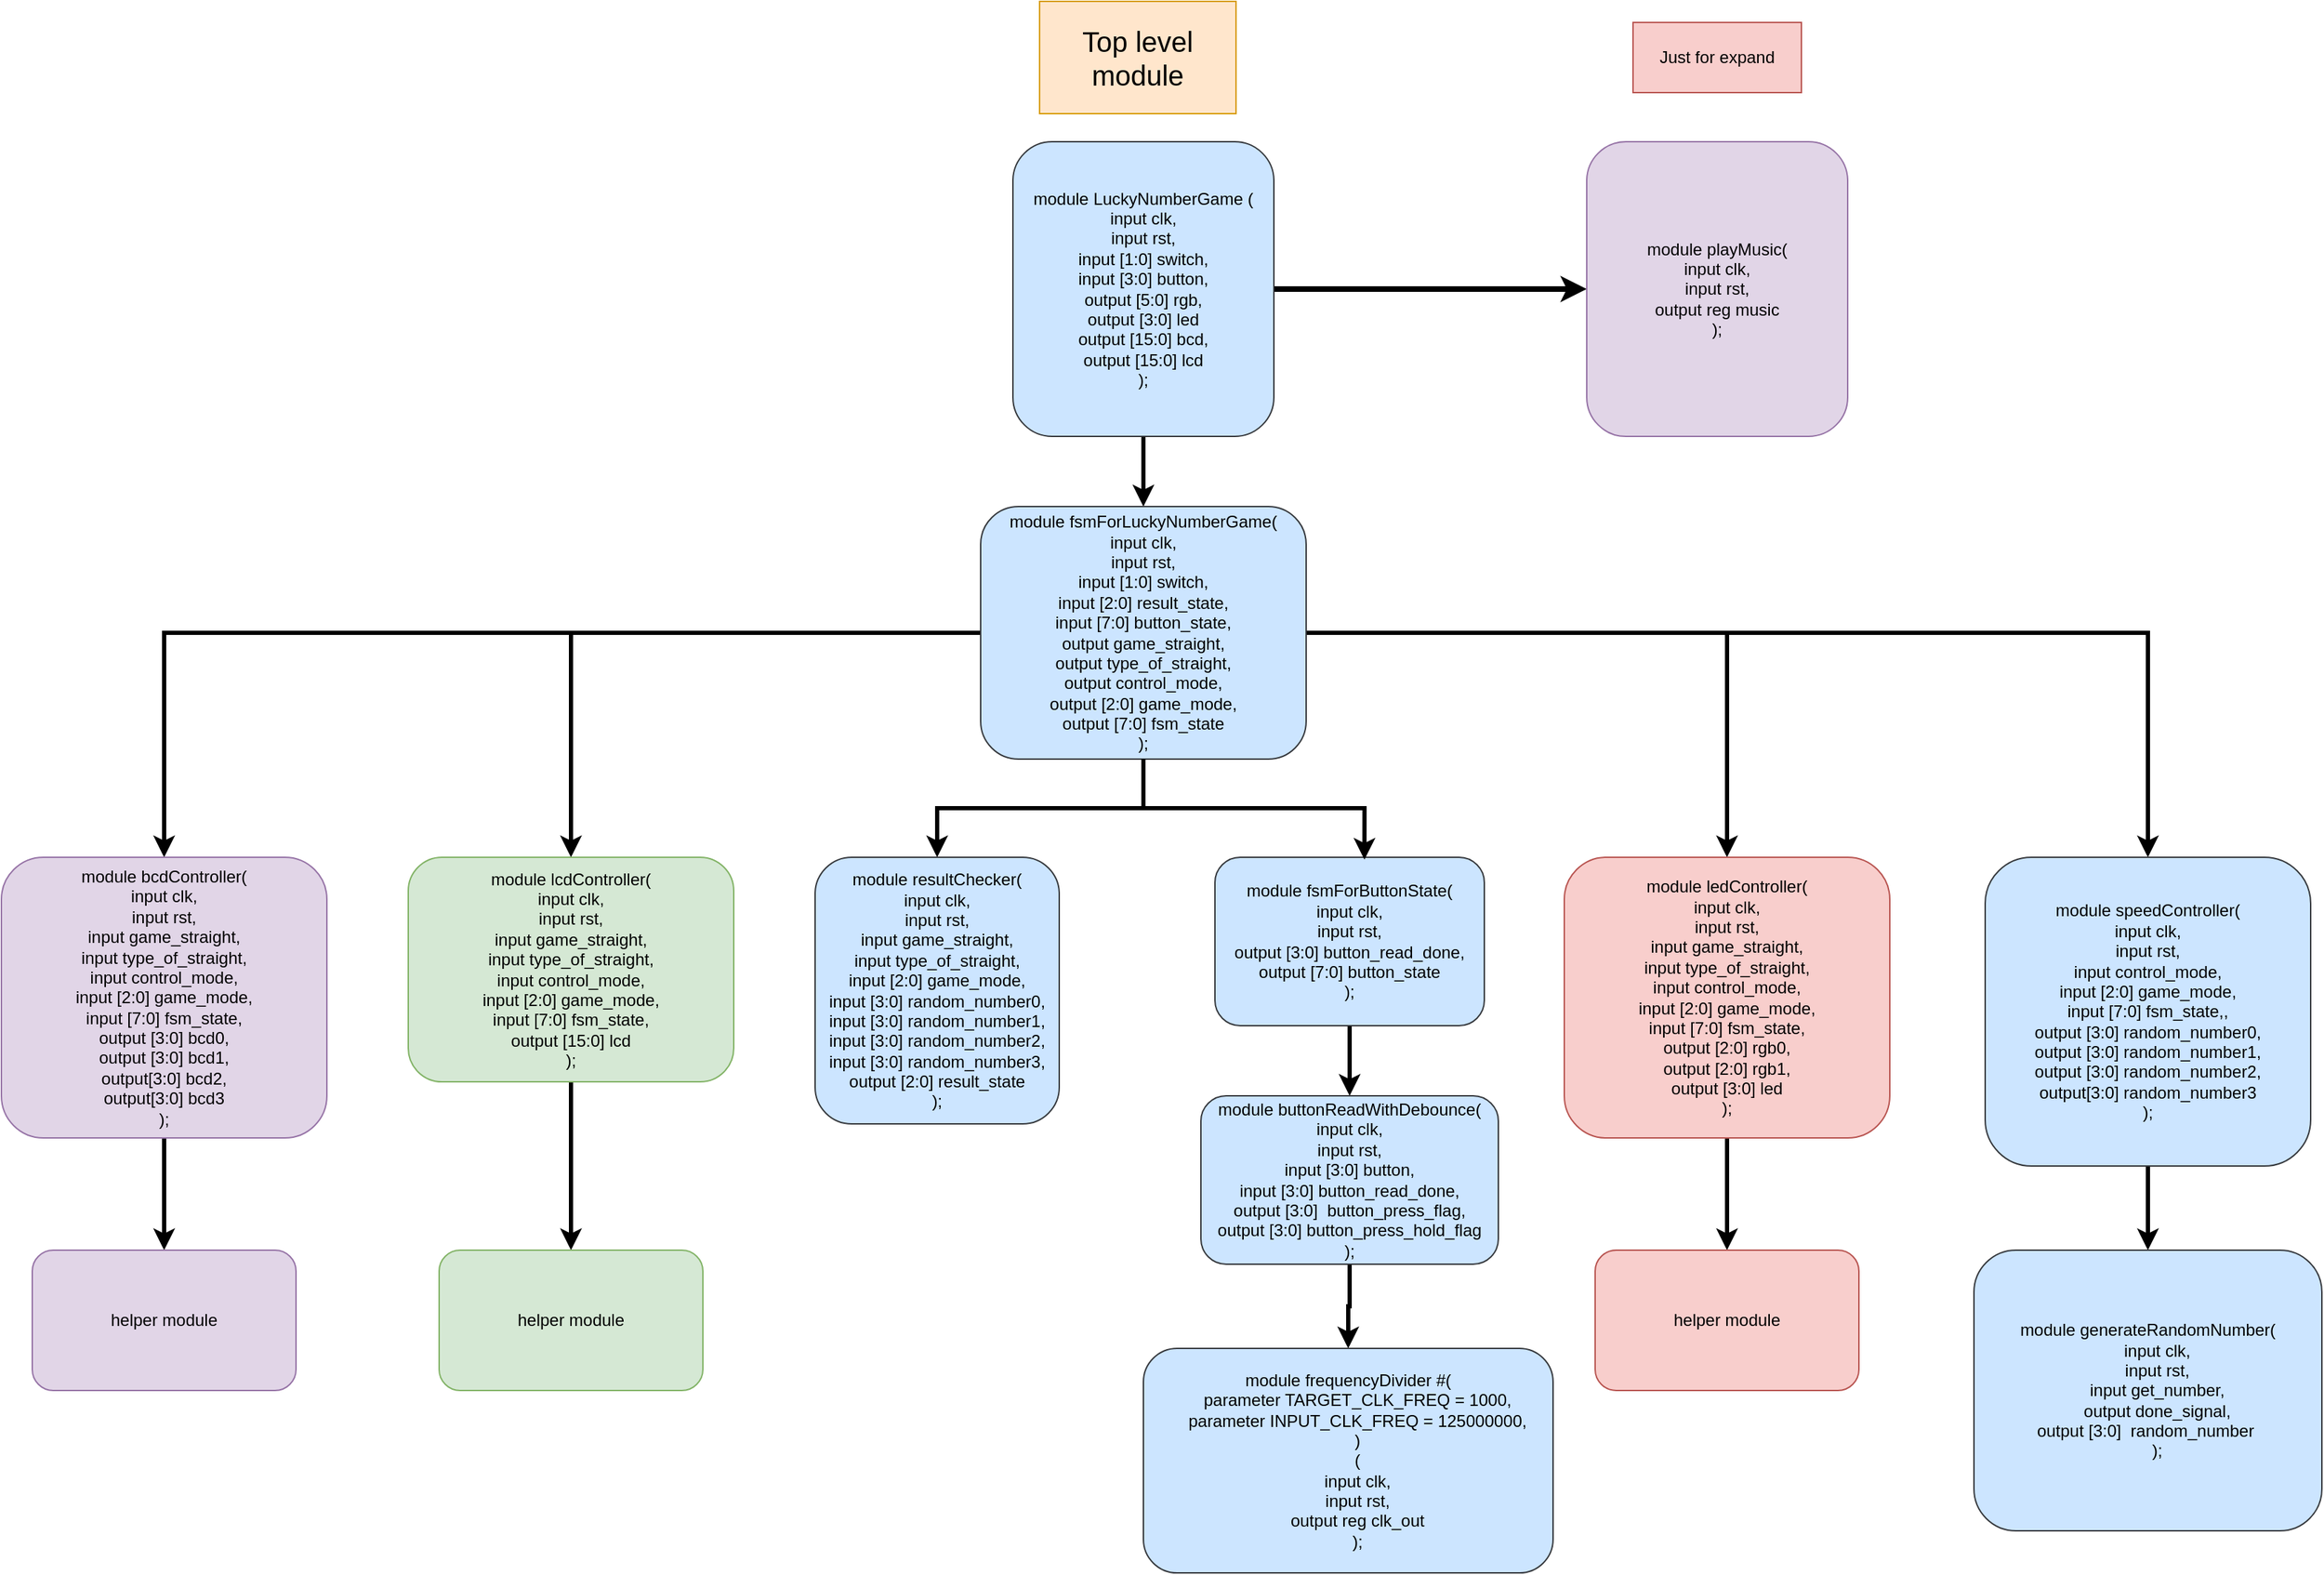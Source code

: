 <mxfile version="24.8.2">
  <diagram name="Trang-1" id="_Kgdst20RLDARL7_TV8L">
    <mxGraphModel dx="1498" dy="389" grid="1" gridSize="10" guides="1" tooltips="1" connect="1" arrows="1" fold="1" page="1" pageScale="1" pageWidth="827" pageHeight="1169" math="0" shadow="0">
      <root>
        <mxCell id="0" />
        <mxCell id="1" parent="0" />
        <mxCell id="vWVMO-xU8ZEmeTkblkzG-5" style="edgeStyle=orthogonalEdgeStyle;rounded=0;orthogonalLoop=1;jettySize=auto;html=1;entryX=0.5;entryY=0;entryDx=0;entryDy=0;strokeWidth=3;" parent="1" source="vWVMO-xU8ZEmeTkblkzG-1" target="vWVMO-xU8ZEmeTkblkzG-2" edge="1">
          <mxGeometry relative="1" as="geometry" />
        </mxCell>
        <mxCell id="j5ymkjZYho3_YVoNhxPD-2" value="" style="edgeStyle=orthogonalEdgeStyle;rounded=0;orthogonalLoop=1;jettySize=auto;html=1;strokeWidth=4;" parent="1" source="vWVMO-xU8ZEmeTkblkzG-1" target="j5ymkjZYho3_YVoNhxPD-1" edge="1">
          <mxGeometry relative="1" as="geometry" />
        </mxCell>
        <mxCell id="vWVMO-xU8ZEmeTkblkzG-1" value="module LuckyNumberGame (&lt;br&gt;    input clk,&lt;br&gt;    input rst,&lt;br&gt;    input [1:0] switch,&lt;div&gt;input [3:0] button,&lt;/div&gt;&lt;div&gt;output [5:0] rgb,&lt;/div&gt;&lt;div&gt;&lt;div&gt;    output [3:0] led&lt;/div&gt;&lt;div&gt;output [15:0] bcd,&lt;/div&gt;&lt;div&gt;output [15:0] lcd&lt;/div&gt;&lt;div&gt;);&lt;/div&gt;&lt;/div&gt;" style="rounded=1;whiteSpace=wrap;html=1;fillColor=#cce5ff;strokeColor=#36393d;" parent="1" vertex="1">
          <mxGeometry x="321" y="125" width="186" height="210" as="geometry" />
        </mxCell>
        <mxCell id="vWVMO-xU8ZEmeTkblkzG-18" style="edgeStyle=orthogonalEdgeStyle;rounded=0;orthogonalLoop=1;jettySize=auto;html=1;entryX=0.5;entryY=0;entryDx=0;entryDy=0;strokeWidth=3;" parent="1" source="vWVMO-xU8ZEmeTkblkzG-2" target="vWVMO-xU8ZEmeTkblkzG-16" edge="1">
          <mxGeometry relative="1" as="geometry" />
        </mxCell>
        <mxCell id="vWVMO-xU8ZEmeTkblkzG-25" value="" style="edgeStyle=orthogonalEdgeStyle;rounded=0;orthogonalLoop=1;jettySize=auto;html=1;strokeWidth=3;" parent="1" source="vWVMO-xU8ZEmeTkblkzG-2" target="vWVMO-xU8ZEmeTkblkzG-24" edge="1">
          <mxGeometry relative="1" as="geometry" />
        </mxCell>
        <mxCell id="vWVMO-xU8ZEmeTkblkzG-30" value="" style="edgeStyle=orthogonalEdgeStyle;rounded=0;orthogonalLoop=1;jettySize=auto;html=1;strokeWidth=3;" parent="1" source="vWVMO-xU8ZEmeTkblkzG-2" target="vWVMO-xU8ZEmeTkblkzG-29" edge="1">
          <mxGeometry relative="1" as="geometry" />
        </mxCell>
        <mxCell id="vWVMO-xU8ZEmeTkblkzG-32" value="" style="edgeStyle=orthogonalEdgeStyle;rounded=0;orthogonalLoop=1;jettySize=auto;html=1;strokeWidth=3;" parent="1" source="vWVMO-xU8ZEmeTkblkzG-2" target="vWVMO-xU8ZEmeTkblkzG-31" edge="1">
          <mxGeometry relative="1" as="geometry" />
        </mxCell>
        <mxCell id="BqZeJ_RI2WUfUHeWkt50-5" style="edgeStyle=orthogonalEdgeStyle;rounded=0;orthogonalLoop=1;jettySize=auto;html=1;entryX=0.5;entryY=0;entryDx=0;entryDy=0;strokeWidth=3;" parent="1" source="vWVMO-xU8ZEmeTkblkzG-2" target="ys7UZcbF6yQOfyPPHSMO-8" edge="1">
          <mxGeometry relative="1" as="geometry" />
        </mxCell>
        <mxCell id="vWVMO-xU8ZEmeTkblkzG-2" value="module fsmForLuckyNumberGame(&lt;div&gt;input clk,&lt;/div&gt;&lt;div&gt;input rst,&lt;/div&gt;&lt;div&gt;input [1:0] switch,&lt;/div&gt;&lt;div&gt;input [2:0] result_state,&lt;/div&gt;&lt;div&gt;input [7:0] button_state,&lt;/div&gt;&lt;div&gt;output game_straight,&lt;br&gt;&lt;/div&gt;&lt;div&gt;output type_of_straight,&lt;br&gt;&lt;/div&gt;&lt;div&gt;output control_mode,&lt;/div&gt;&lt;div&gt;output [2:0] game_mode,&lt;/div&gt;&lt;div&gt;output [7:0] fsm_state&lt;/div&gt;&lt;div&gt;);&lt;/div&gt;" style="whiteSpace=wrap;html=1;fillColor=#cce5ff;strokeColor=#36393d;rounded=1;" parent="1" vertex="1">
          <mxGeometry x="298" y="385" width="232" height="180" as="geometry" />
        </mxCell>
        <mxCell id="BqZeJ_RI2WUfUHeWkt50-7" style="edgeStyle=orthogonalEdgeStyle;rounded=0;orthogonalLoop=1;jettySize=auto;html=1;entryX=0.5;entryY=0;entryDx=0;entryDy=0;strokeWidth=3;" parent="1" source="vWVMO-xU8ZEmeTkblkzG-6" target="vWVMO-xU8ZEmeTkblkzG-10" edge="1">
          <mxGeometry relative="1" as="geometry" />
        </mxCell>
        <mxCell id="vWVMO-xU8ZEmeTkblkzG-6" value="module fsmForButtonState(&lt;div&gt;input clk,&lt;/div&gt;&lt;div&gt;input rst,&lt;/div&gt;&lt;div&gt;output [3:0] button_read_done,&lt;/div&gt;&lt;div&gt;output [7:0] button_state&lt;/div&gt;&lt;div&gt;);&lt;/div&gt;" style="whiteSpace=wrap;html=1;fillColor=#cce5ff;strokeColor=#36393d;rounded=1;" parent="1" vertex="1">
          <mxGeometry x="465" y="635" width="192" height="120" as="geometry" />
        </mxCell>
        <mxCell id="vWVMO-xU8ZEmeTkblkzG-8" value="&lt;font style=&quot;font-size: 20px;&quot;&gt;Top level module&lt;/font&gt;" style="text;strokeColor=#d79b00;align=center;fillColor=#ffe6cc;html=1;verticalAlign=middle;whiteSpace=wrap;rounded=0;" parent="1" vertex="1">
          <mxGeometry x="340" y="25" width="140" height="80" as="geometry" />
        </mxCell>
        <mxCell id="BqZeJ_RI2WUfUHeWkt50-8" style="edgeStyle=orthogonalEdgeStyle;rounded=0;orthogonalLoop=1;jettySize=auto;html=1;entryX=0.5;entryY=0;entryDx=0;entryDy=0;strokeWidth=3;" parent="1" source="vWVMO-xU8ZEmeTkblkzG-10" target="vWVMO-xU8ZEmeTkblkzG-13" edge="1">
          <mxGeometry relative="1" as="geometry" />
        </mxCell>
        <mxCell id="vWVMO-xU8ZEmeTkblkzG-10" value="module buttonReadWithDebounce(&lt;div&gt;input clk,&lt;/div&gt;&lt;div&gt;input rst,&lt;/div&gt;&lt;div&gt;input [3:0] button,&lt;/div&gt;&lt;div&gt;input [3:0] button_read_done,&lt;/div&gt;&lt;div&gt;output [3:0]&amp;nbsp; button_press_flag,&lt;/div&gt;&lt;div&gt;output [3:0] button_press_hold_flag&lt;/div&gt;&lt;div&gt;);&lt;/div&gt;" style="whiteSpace=wrap;html=1;fillColor=#cce5ff;strokeColor=#36393d;rounded=1;" parent="1" vertex="1">
          <mxGeometry x="455" y="805" width="212" height="120" as="geometry" />
        </mxCell>
        <mxCell id="vWVMO-xU8ZEmeTkblkzG-13" value="&lt;div&gt;module frequencyDivider #(&lt;/div&gt;&lt;div&gt;&amp;nbsp; &amp;nbsp; parameter TARGET_CLK_FREQ = 1000,&lt;/div&gt;&lt;div&gt;&amp;nbsp; &amp;nbsp; parameter INPUT_CLK_FREQ = 125000000,&lt;/div&gt;&lt;div&gt;&amp;nbsp; &amp;nbsp; )&lt;/div&gt;&lt;div&gt;&amp;nbsp; &amp;nbsp; (&lt;/div&gt;&lt;div&gt;&amp;nbsp; &amp;nbsp; input clk,&lt;/div&gt;&lt;div&gt;&amp;nbsp; &amp;nbsp; input rst,&lt;/div&gt;&lt;div&gt;&amp;nbsp; &amp;nbsp; output reg clk_out&lt;/div&gt;&lt;div&gt;&amp;nbsp; &amp;nbsp; );&lt;/div&gt;" style="whiteSpace=wrap;html=1;fillColor=#cce5ff;strokeColor=#36393d;rounded=1;" parent="1" vertex="1">
          <mxGeometry x="414" y="985" width="292" height="160" as="geometry" />
        </mxCell>
        <mxCell id="vWVMO-xU8ZEmeTkblkzG-20" value="" style="edgeStyle=orthogonalEdgeStyle;rounded=0;orthogonalLoop=1;jettySize=auto;html=1;strokeWidth=3;" parent="1" source="vWVMO-xU8ZEmeTkblkzG-16" target="vWVMO-xU8ZEmeTkblkzG-19" edge="1">
          <mxGeometry relative="1" as="geometry" />
        </mxCell>
        <mxCell id="vWVMO-xU8ZEmeTkblkzG-16" value="module lcdController(&lt;div&gt;input clk,&lt;/div&gt;&lt;div&gt;input rst,&lt;/div&gt;&lt;div&gt;input game_straight,&lt;/div&gt;&lt;div&gt;input type_of_straight,&lt;/div&gt;&lt;div&gt;input control_mode,&lt;/div&gt;&lt;div&gt;input [2:0] game_mode,&lt;/div&gt;&lt;div&gt;input [7:0] fsm_state,&lt;/div&gt;&lt;div&gt;output [15:0] lcd&lt;/div&gt;&lt;div&gt;);&lt;/div&gt;" style="whiteSpace=wrap;html=1;fillColor=#d5e8d4;strokeColor=#82b366;rounded=1;" parent="1" vertex="1">
          <mxGeometry x="-110" y="635" width="232" height="160" as="geometry" />
        </mxCell>
        <mxCell id="vWVMO-xU8ZEmeTkblkzG-19" value="helper module" style="whiteSpace=wrap;html=1;fillColor=#d5e8d4;strokeColor=#82b366;rounded=1;" parent="1" vertex="1">
          <mxGeometry x="-88" y="915" width="188" height="100" as="geometry" />
        </mxCell>
        <mxCell id="vWVMO-xU8ZEmeTkblkzG-45" style="edgeStyle=orthogonalEdgeStyle;rounded=0;orthogonalLoop=1;jettySize=auto;html=1;entryX=0.5;entryY=0;entryDx=0;entryDy=0;strokeWidth=3;" parent="1" source="vWVMO-xU8ZEmeTkblkzG-24" target="vWVMO-xU8ZEmeTkblkzG-44" edge="1">
          <mxGeometry relative="1" as="geometry" />
        </mxCell>
        <mxCell id="vWVMO-xU8ZEmeTkblkzG-24" value="module ledController(&lt;div&gt;input clk,&lt;/div&gt;&lt;div&gt;input rst,&lt;/div&gt;&lt;div&gt;&lt;div&gt;input game_straight,&lt;/div&gt;&lt;div&gt;input type_of_straight,&lt;/div&gt;&lt;div&gt;input control_mode,&lt;/div&gt;&lt;div&gt;input [2:0] game_mode,&lt;/div&gt;&lt;div&gt;input [7:0] fsm_state,&lt;/div&gt;&lt;/div&gt;&lt;div&gt;output [2:0] rgb0,&lt;/div&gt;&lt;div&gt;output [2:0] rgb1,&lt;/div&gt;&lt;div&gt;output [3:0] led&lt;/div&gt;&lt;div&gt;);&lt;/div&gt;" style="whiteSpace=wrap;html=1;fillColor=#f8cecc;strokeColor=#b85450;rounded=1;" parent="1" vertex="1">
          <mxGeometry x="714" y="635" width="232" height="200" as="geometry" />
        </mxCell>
        <mxCell id="vWVMO-xU8ZEmeTkblkzG-42" value="" style="edgeStyle=orthogonalEdgeStyle;rounded=0;orthogonalLoop=1;jettySize=auto;html=1;strokeWidth=3;" parent="1" source="vWVMO-xU8ZEmeTkblkzG-29" edge="1">
          <mxGeometry relative="1" as="geometry">
            <mxPoint x="-284.0" y="915" as="targetPoint" />
          </mxGeometry>
        </mxCell>
        <mxCell id="vWVMO-xU8ZEmeTkblkzG-29" value="module bcdController(&lt;div&gt;input clk,&lt;/div&gt;&lt;div&gt;input rst,&lt;/div&gt;&lt;div&gt;&lt;div&gt;input game_straight,&lt;/div&gt;&lt;div&gt;input type_of_straight,&lt;/div&gt;&lt;div&gt;input control_mode,&lt;/div&gt;&lt;div&gt;input [2:0] game_mode,&lt;/div&gt;&lt;div&gt;input [7:0] fsm_state,&lt;/div&gt;&lt;/div&gt;&lt;div&gt;output [3:0] bcd0,&lt;/div&gt;&lt;div&gt;output [3:0] bcd1,&lt;/div&gt;&lt;div&gt;output[3:0] bcd2,&lt;/div&gt;&lt;div&gt;output[3:0] bcd3&lt;/div&gt;&lt;div&gt;);&lt;/div&gt;" style="whiteSpace=wrap;html=1;fillColor=#e1d5e7;strokeColor=#9673a6;rounded=1;" parent="1" vertex="1">
          <mxGeometry x="-400" y="635" width="232" height="200" as="geometry" />
        </mxCell>
        <mxCell id="vWVMO-xU8ZEmeTkblkzG-38" value="" style="edgeStyle=orthogonalEdgeStyle;rounded=0;orthogonalLoop=1;jettySize=auto;html=1;strokeWidth=3;" parent="1" source="vWVMO-xU8ZEmeTkblkzG-31" target="vWVMO-xU8ZEmeTkblkzG-37" edge="1">
          <mxGeometry relative="1" as="geometry" />
        </mxCell>
        <mxCell id="vWVMO-xU8ZEmeTkblkzG-31" value="module speedController(&lt;div&gt;input clk,&lt;/div&gt;&lt;div&gt;input rst,&lt;/div&gt;&lt;div&gt;&lt;div&gt;input control_mode,&lt;/div&gt;&lt;div&gt;input [2:0] game_mode,&lt;/div&gt;&lt;div&gt;input [7:0] fsm_state,&lt;span style=&quot;background-color: initial;&quot;&gt;,&lt;/span&gt;&lt;/div&gt;&lt;/div&gt;&lt;div&gt;output [3:0] random_number0,&lt;/div&gt;&lt;div&gt;output [3:0] random_number1,&lt;/div&gt;&lt;div&gt;output [3:0] random_number2,&lt;/div&gt;&lt;div&gt;output[3:0] random_number3&lt;/div&gt;&lt;div&gt;);&lt;/div&gt;" style="whiteSpace=wrap;html=1;fillColor=#cce5ff;strokeColor=#36393d;rounded=1;" parent="1" vertex="1">
          <mxGeometry x="1014" y="635" width="232" height="220" as="geometry" />
        </mxCell>
        <mxCell id="vWVMO-xU8ZEmeTkblkzG-37" value="&lt;div&gt;module generateRandomNumber(&lt;/div&gt;&lt;div&gt;&amp;nbsp; &amp;nbsp; input clk,&lt;/div&gt;&lt;div&gt;&amp;nbsp; &amp;nbsp; input rst,&lt;/div&gt;&lt;div&gt;&amp;nbsp; &amp;nbsp; input get_number,&lt;/div&gt;&lt;div&gt;&amp;nbsp; &amp;nbsp; output done_signal,&lt;/div&gt;&lt;div&gt;&amp;nbsp; &amp;nbsp; output [3:0]&amp;nbsp; random_number&amp;nbsp; &amp;nbsp; &amp;nbsp;&lt;/div&gt;&lt;div&gt;&amp;nbsp; &amp;nbsp; );&lt;/div&gt;" style="whiteSpace=wrap;html=1;fillColor=#cce5ff;strokeColor=#36393d;rounded=1;" parent="1" vertex="1">
          <mxGeometry x="1006" y="915" width="248" height="200" as="geometry" />
        </mxCell>
        <mxCell id="vWVMO-xU8ZEmeTkblkzG-43" value="helper module" style="whiteSpace=wrap;html=1;fillColor=#e1d5e7;strokeColor=#9673a6;rounded=1;" parent="1" vertex="1">
          <mxGeometry x="-378" y="915" width="188" height="100" as="geometry" />
        </mxCell>
        <mxCell id="vWVMO-xU8ZEmeTkblkzG-44" value="helper module" style="whiteSpace=wrap;html=1;fillColor=#f8cecc;strokeColor=#b85450;rounded=1;" parent="1" vertex="1">
          <mxGeometry x="736" y="915" width="188" height="100" as="geometry" />
        </mxCell>
        <mxCell id="ys7UZcbF6yQOfyPPHSMO-8" value="module resultChecker(&lt;div&gt;input clk,&lt;/div&gt;&lt;div&gt;input rst,&lt;/div&gt;&lt;div&gt;input game_straight,&lt;/div&gt;&lt;div&gt;input type_of_straight,&lt;/div&gt;&lt;div&gt;input [2:0] game_mode,&lt;/div&gt;&lt;div&gt;input [3:0] random_number0,&lt;/div&gt;&lt;div&gt;input [3:0] random_number1,&lt;/div&gt;&lt;div&gt;input [3:0] random_number2,&lt;/div&gt;&lt;div&gt;input [3:0] random_number3,&lt;/div&gt;&lt;div&gt;output [2:0] result_state&lt;/div&gt;&lt;div&gt;);&lt;/div&gt;" style="rounded=1;whiteSpace=wrap;html=1;fillColor=#cce5ff;strokeColor=#36393d;" parent="1" vertex="1">
          <mxGeometry x="180" y="635" width="174" height="190" as="geometry" />
        </mxCell>
        <mxCell id="BqZeJ_RI2WUfUHeWkt50-6" style="edgeStyle=orthogonalEdgeStyle;rounded=0;orthogonalLoop=1;jettySize=auto;html=1;entryX=0.555;entryY=0.014;entryDx=0;entryDy=0;entryPerimeter=0;strokeWidth=3;" parent="1" source="vWVMO-xU8ZEmeTkblkzG-2" target="vWVMO-xU8ZEmeTkblkzG-6" edge="1">
          <mxGeometry relative="1" as="geometry" />
        </mxCell>
        <mxCell id="j5ymkjZYho3_YVoNhxPD-1" value="module playMusic(&lt;br&gt;    input clk,&lt;br&gt;    input rst,&lt;br&gt;output reg music&lt;br&gt;&lt;div&gt;&lt;div&gt;);&lt;/div&gt;&lt;/div&gt;" style="rounded=1;whiteSpace=wrap;html=1;fillColor=#e1d5e7;strokeColor=#9673a6;" parent="1" vertex="1">
          <mxGeometry x="730" y="125" width="186" height="210" as="geometry" />
        </mxCell>
        <mxCell id="j5ymkjZYho3_YVoNhxPD-3" value="Just for expand" style="rounded=0;whiteSpace=wrap;html=1;fillColor=#f8cecc;strokeColor=#b85450;" parent="1" vertex="1">
          <mxGeometry x="763" y="40" width="120" height="50" as="geometry" />
        </mxCell>
      </root>
    </mxGraphModel>
  </diagram>
</mxfile>
